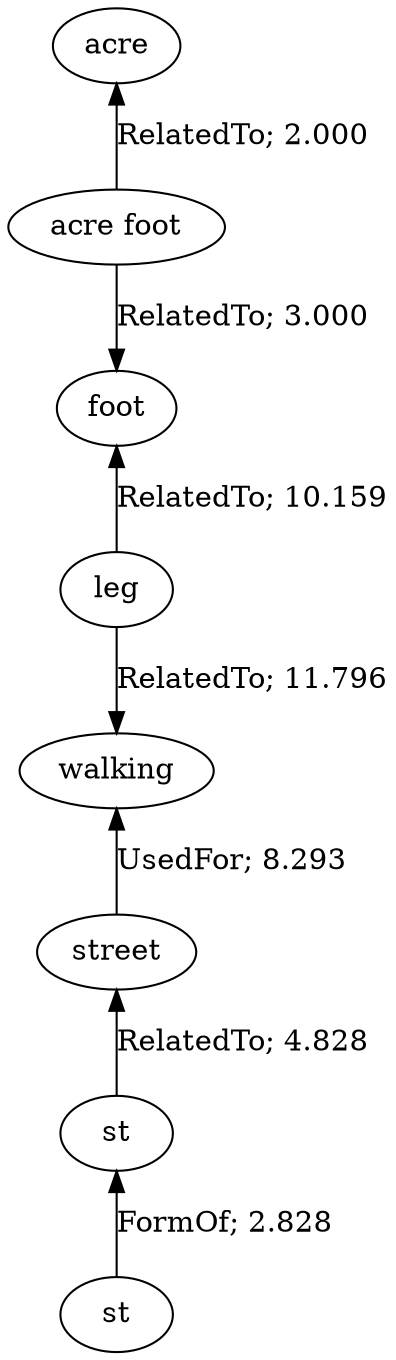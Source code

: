 // The path the concepts from "acre" to "st".Path Length: 7; Weight Sum: 42.90382402080628; Average Weight: 6.12911771725804
digraph "9_b---acre-st---PLen7_WSum42.904_WAvg6.129" {
	0 [label=acre]
	1 [label="acre foot"]
	2 [label=foot]
	3 [label=leg]
	4 [label=walking]
	5 [label=street]
	6 [label=st]
	7 [label=st]
	0 -> 1 [label="RelatedTo; 2.000" dir=back weight=2.000]
	1 -> 2 [label="RelatedTo; 3.000" dir=forward weight=3.000]
	2 -> 3 [label="RelatedTo; 10.159" dir=back weight=10.159]
	3 -> 4 [label="RelatedTo; 11.796" dir=forward weight=11.796]
	4 -> 5 [label="UsedFor; 8.293" dir=back weight=8.293]
	5 -> 6 [label="RelatedTo; 4.828" dir=back weight=4.828]
	6 -> 7 [label="FormOf; 2.828" dir=back weight=2.828]
}
